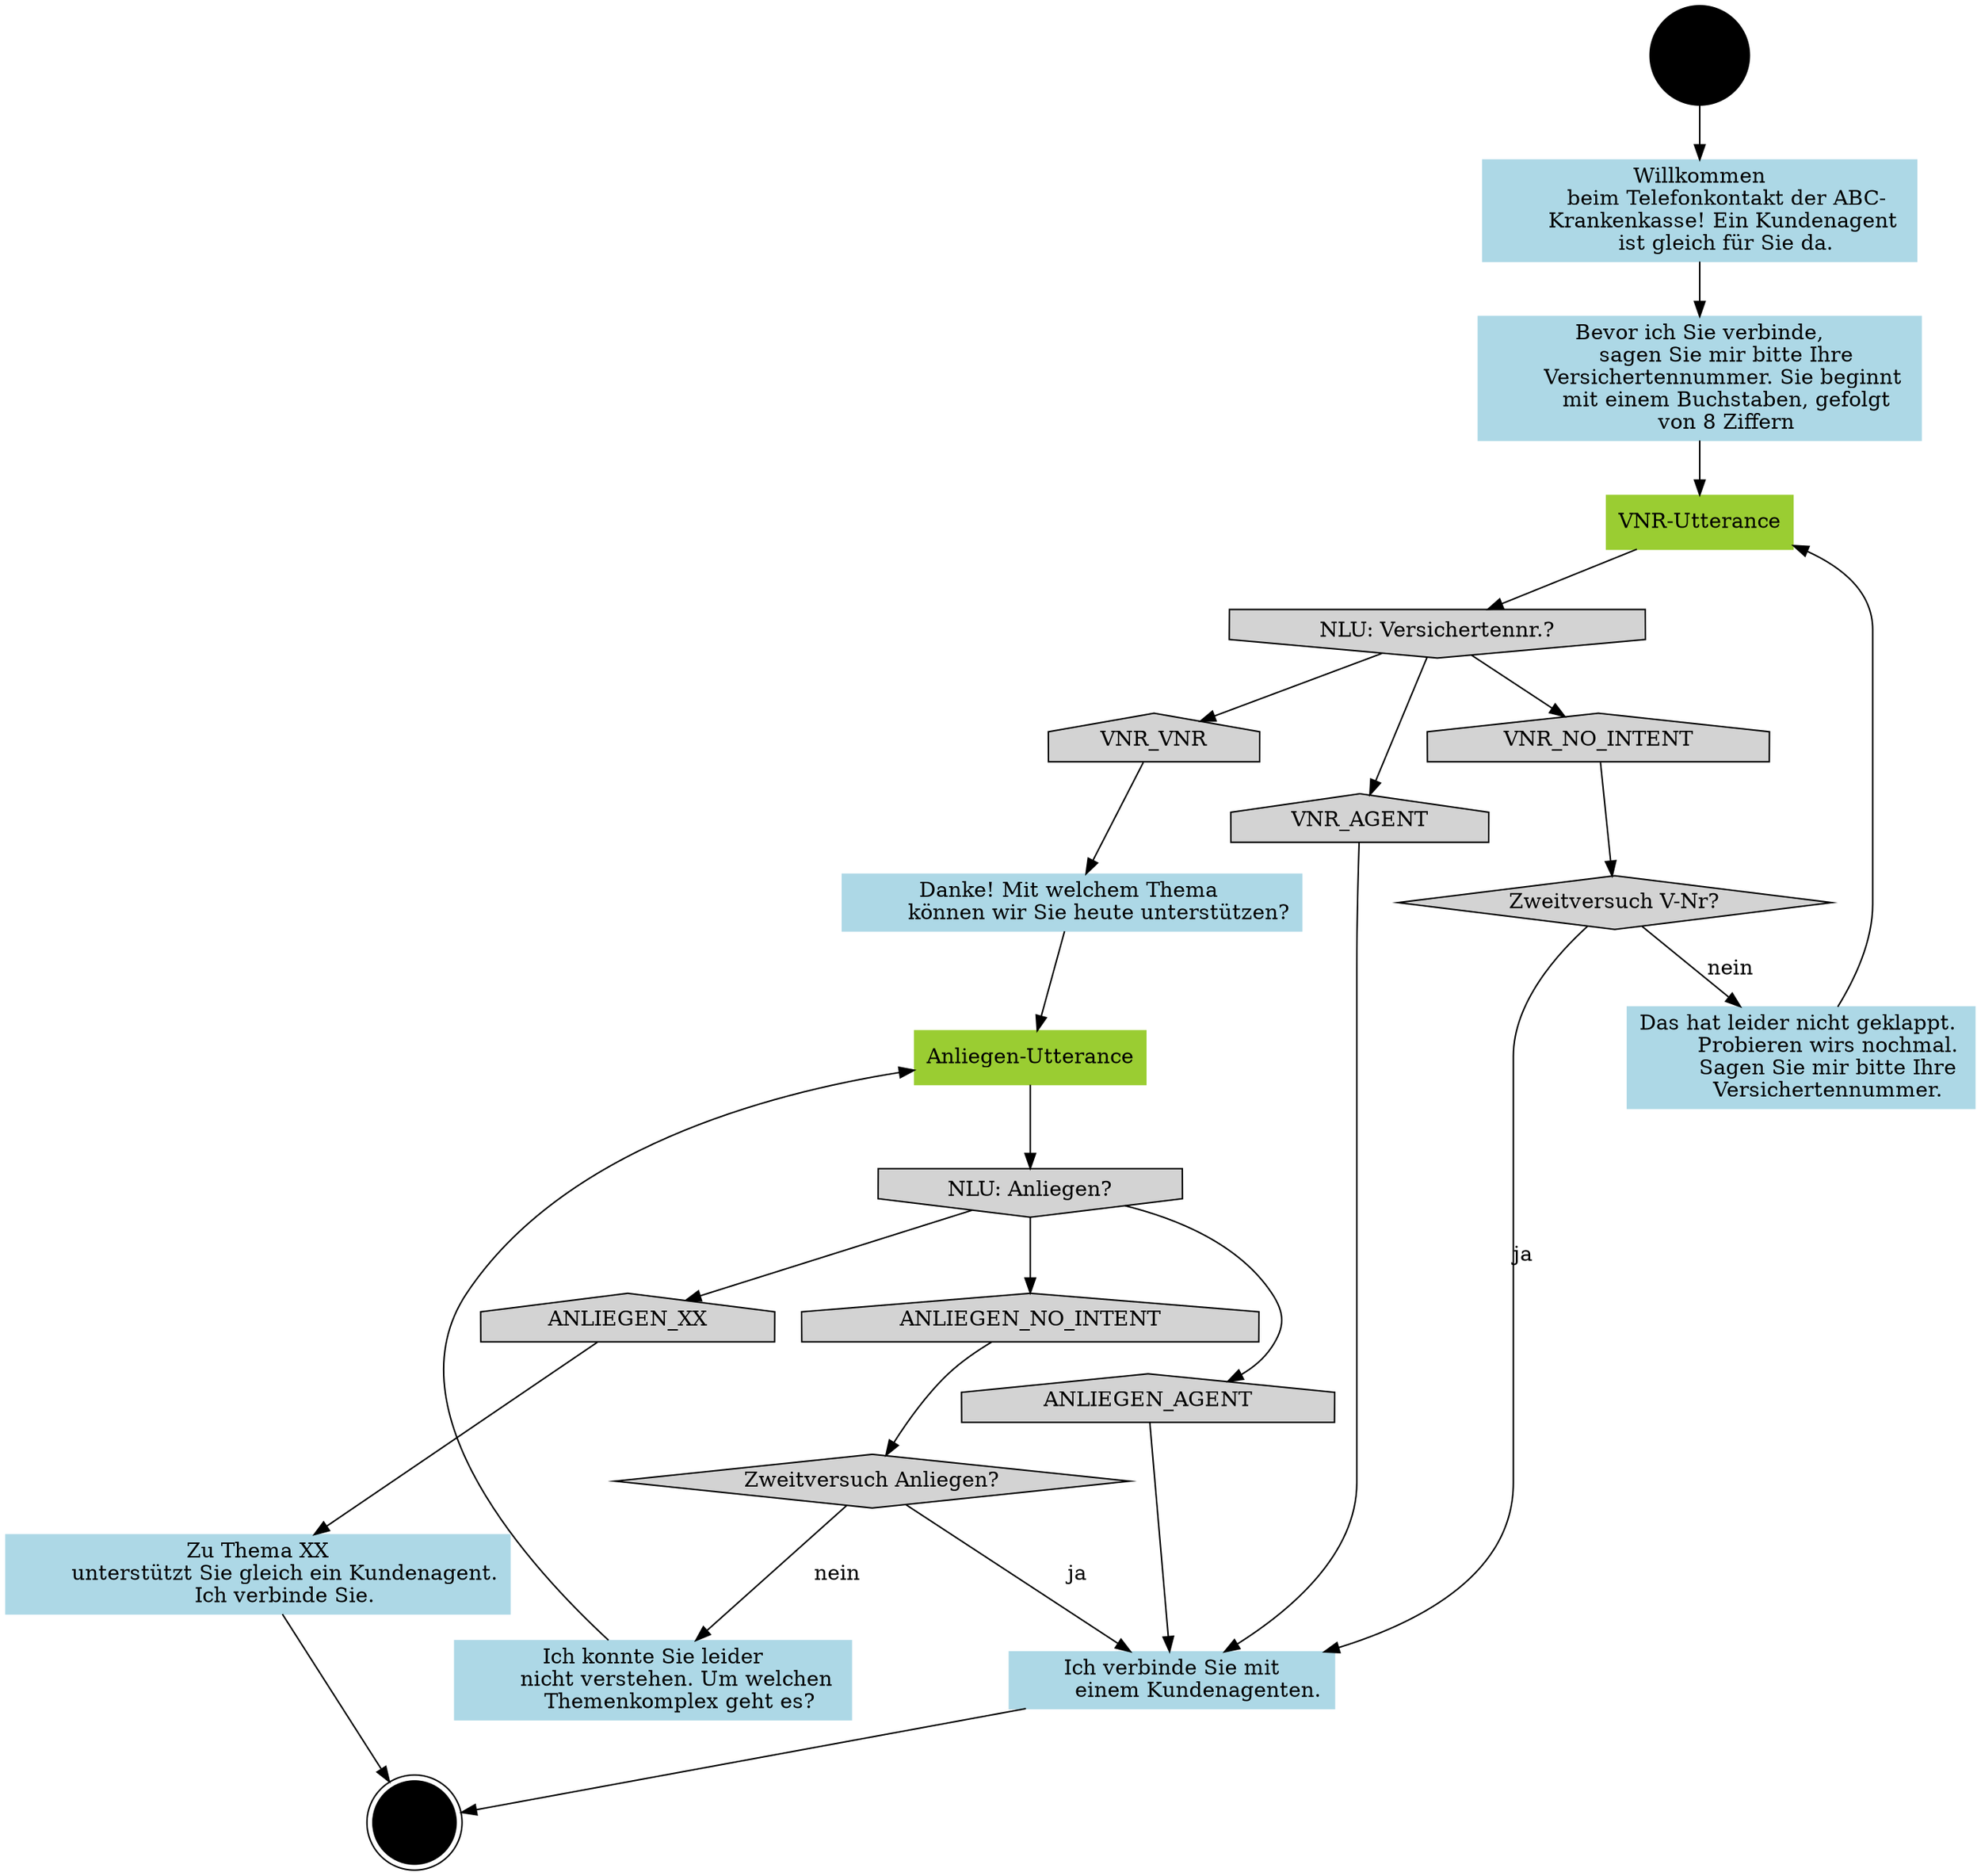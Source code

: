 digraph tel_flow {
    node[style=filled]
    start[shape=circle,color=black]
    end[shape=doublecircle,color=black]
    prompt_welcome[shape=box,color=lightblue,label="Willkommen
        beim Telefonkontakt der ABC-
        Krankenkasse! Ein Kundenagent 
        ist gleich für Sie da."]
    prompt_vnr[shape=box,color=lightblue,label="Bevor ich Sie verbinde,
        sagen Sie mir bitte Ihre
        Versichertennummer. Sie beginnt 
        mit einem Buchstaben, gefolgt
        von 8 Ziffern"]
    utterance_vnr[shape=box,color=yellowgreen,label="VNR-Utterance"]
    nlu_vnr[shape=invhouse,label="NLU: Versichertennr.?"]
    nlu_anliegen[shape=invhouse,label="NLU: Anliegen?"]
    prompt_vnr_fail[shape=box,color=lightblue,label="Das hat leider nicht geklappt. 
        Probieren wirs nochmal.
        Sagen Sie mir bitte Ihre
        Versichertennummer."]
    prompt_vnr_success[shape=box,color=lightblue,label="Danke! Mit welchem Thema 
        können wir Sie heute unterstützen?"]
    utterance_anliegen[shape=box,color=yellowgreen,label="Anliegen-Utterance"]
    prompt_anliegen_success[shape=box,color=lightblue,label="Zu Thema XX
        unterstützt Sie gleich ein Kundenagent.
        Ich verbinde Sie."]
    intent_vnr_no_intent[shape=house,label="VNR_NO_INTENT"]
    intent_vnr_agent[shape=house,label="VNR_AGENT"]
    intent_vnr_vnr[shape=house,label="VNR_VNR"]
    intent_anliegen_no_intent[shape=house,label="ANLIEGEN_NO_INTENT"]
    intent_anliegen_agent[shape=house,label="ANLIEGEN_AGENT"]
    intent_anliegen_xx[shape=house,label="ANLIEGEN_XX"]
    prompt_connect_agent[shape=box,color=lightblue,label="Ich verbinde Sie mit
        einem Kundenagenten."]
    logic_zweitversuch_vnr[shape=diamond,label="Zweitversuch V-Nr?"]
    prompt_nicht_verstanden_anliegen[shape=box,color=lightblue,label="Ich konnte Sie leider
        nicht verstehen. Um welchen 
        Themenkomplex geht es?"]
    logic_zweitversuch_anliegen[shape=diamond,label="Zweitversuch Anliegen?"]


    start -> prompt_welcome




    prompt_welcome -> prompt_vnr

    prompt_vnr -> utterance_vnr
    utterance_vnr -> nlu_vnr
    nlu_vnr -> intent_vnr_agent
    nlu_vnr -> intent_vnr_vnr
    nlu_vnr -> intent_vnr_no_intent
    intent_vnr_no_intent -> logic_zweitversuch_vnr
    logic_zweitversuch_vnr -> prompt_vnr_fail [label="nein"]

    logic_zweitversuch_vnr -> prompt_connect_agent [label="ja"]
    prompt_connect_agent -> end
    prompt_vnr_fail -> utterance_vnr
    prompt_vnr_success -> utterance_anliegen
    utterance_anliegen -> nlu_anliegen


    intent_vnr_vnr -> prompt_vnr_success

    nlu_anliegen -> intent_anliegen_xx
    nlu_anliegen -> intent_anliegen_agent
    nlu_anliegen -> intent_anliegen_no_intent
    intent_anliegen_no_intent -> logic_zweitversuch_anliegen
    logic_zweitversuch_anliegen -> prompt_nicht_verstanden_anliegen [label="nein"]
    prompt_nicht_verstanden_anliegen -> utterance_anliegen


    intent_anliegen_agent -> prompt_connect_agent
    intent_vnr_agent -> prompt_connect_agent
    intent_anliegen_xx -> prompt_anliegen_success
    logic_zweitversuch_anliegen -> prompt_connect_agent [label="ja"]
    prompt_anliegen_success -> end


}






